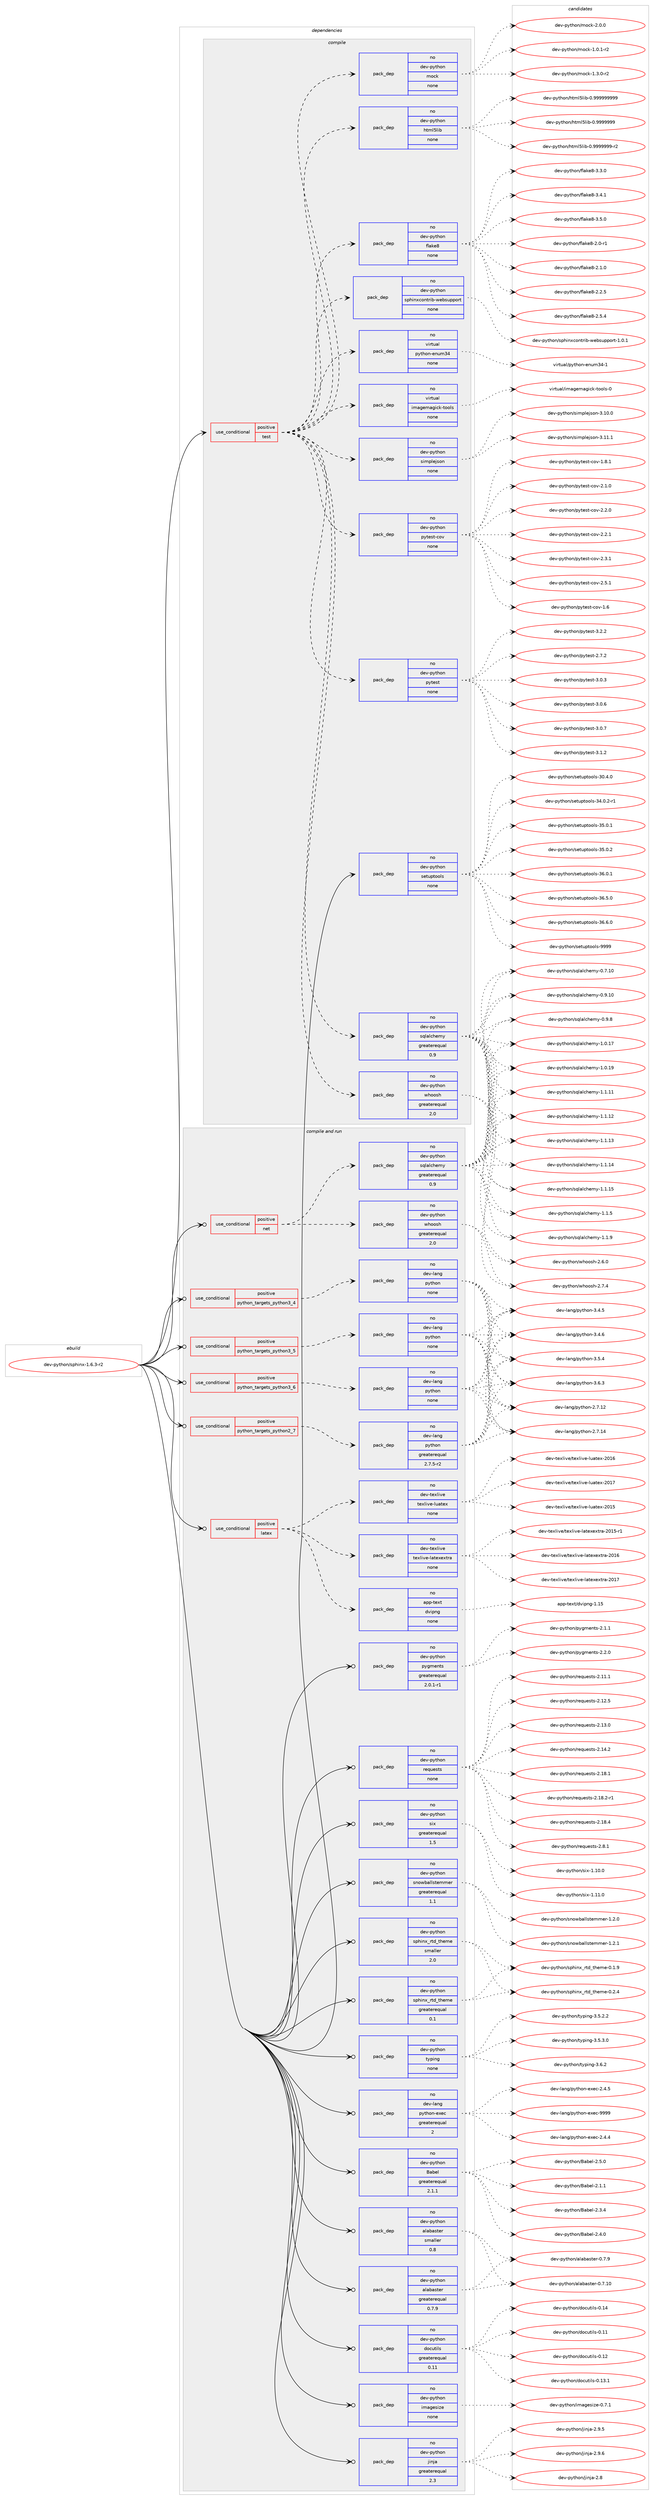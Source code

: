 digraph prolog {

# *************
# Graph options
# *************

newrank=true;
concentrate=true;
compound=true;
graph [rankdir=LR,fontname=Helvetica,fontsize=10,ranksep=1.5];#, ranksep=2.5, nodesep=0.2];
edge  [arrowhead=vee];
node  [fontname=Helvetica,fontsize=10];

# **********
# The ebuild
# **********

subgraph cluster_leftcol {
color=gray;
rank=same;
label=<<i>ebuild</i>>;
id [label="dev-python/sphinx-1.6.3-r2", color=red, width=4, href="../dev-python/sphinx-1.6.3-r2.svg"];
}

# ****************
# The dependencies
# ****************

subgraph cluster_midcol {
color=gray;
label=<<i>dependencies</i>>;
subgraph cluster_compile {
fillcolor="#eeeeee";
style=filled;
label=<<i>compile</i>>;
subgraph cond41945 {
dependency188132 [label=<<TABLE BORDER="0" CELLBORDER="1" CELLSPACING="0" CELLPADDING="4"><TR><TD ROWSPAN="3" CELLPADDING="10">use_conditional</TD></TR><TR><TD>positive</TD></TR><TR><TD>test</TD></TR></TABLE>>, shape=none, color=red];
subgraph pack142232 {
dependency188133 [label=<<TABLE BORDER="0" CELLBORDER="1" CELLSPACING="0" CELLPADDING="4" WIDTH="220"><TR><TD ROWSPAN="6" CELLPADDING="30">pack_dep</TD></TR><TR><TD WIDTH="110">no</TD></TR><TR><TD>dev-python</TD></TR><TR><TD>sphinxcontrib-websupport</TD></TR><TR><TD>none</TD></TR><TR><TD></TD></TR></TABLE>>, shape=none, color=blue];
}
dependency188132:e -> dependency188133:w [weight=20,style="dashed",arrowhead="vee"];
subgraph pack142233 {
dependency188134 [label=<<TABLE BORDER="0" CELLBORDER="1" CELLSPACING="0" CELLPADDING="4" WIDTH="220"><TR><TD ROWSPAN="6" CELLPADDING="30">pack_dep</TD></TR><TR><TD WIDTH="110">no</TD></TR><TR><TD>dev-python</TD></TR><TR><TD>flake8</TD></TR><TR><TD>none</TD></TR><TR><TD></TD></TR></TABLE>>, shape=none, color=blue];
}
dependency188132:e -> dependency188134:w [weight=20,style="dashed",arrowhead="vee"];
subgraph pack142234 {
dependency188135 [label=<<TABLE BORDER="0" CELLBORDER="1" CELLSPACING="0" CELLPADDING="4" WIDTH="220"><TR><TD ROWSPAN="6" CELLPADDING="30">pack_dep</TD></TR><TR><TD WIDTH="110">no</TD></TR><TR><TD>dev-python</TD></TR><TR><TD>html5lib</TD></TR><TR><TD>none</TD></TR><TR><TD></TD></TR></TABLE>>, shape=none, color=blue];
}
dependency188132:e -> dependency188135:w [weight=20,style="dashed",arrowhead="vee"];
subgraph pack142235 {
dependency188136 [label=<<TABLE BORDER="0" CELLBORDER="1" CELLSPACING="0" CELLPADDING="4" WIDTH="220"><TR><TD ROWSPAN="6" CELLPADDING="30">pack_dep</TD></TR><TR><TD WIDTH="110">no</TD></TR><TR><TD>dev-python</TD></TR><TR><TD>mock</TD></TR><TR><TD>none</TD></TR><TR><TD></TD></TR></TABLE>>, shape=none, color=blue];
}
dependency188132:e -> dependency188136:w [weight=20,style="dashed",arrowhead="vee"];
subgraph pack142236 {
dependency188137 [label=<<TABLE BORDER="0" CELLBORDER="1" CELLSPACING="0" CELLPADDING="4" WIDTH="220"><TR><TD ROWSPAN="6" CELLPADDING="30">pack_dep</TD></TR><TR><TD WIDTH="110">no</TD></TR><TR><TD>dev-python</TD></TR><TR><TD>pytest</TD></TR><TR><TD>none</TD></TR><TR><TD></TD></TR></TABLE>>, shape=none, color=blue];
}
dependency188132:e -> dependency188137:w [weight=20,style="dashed",arrowhead="vee"];
subgraph pack142237 {
dependency188138 [label=<<TABLE BORDER="0" CELLBORDER="1" CELLSPACING="0" CELLPADDING="4" WIDTH="220"><TR><TD ROWSPAN="6" CELLPADDING="30">pack_dep</TD></TR><TR><TD WIDTH="110">no</TD></TR><TR><TD>dev-python</TD></TR><TR><TD>pytest-cov</TD></TR><TR><TD>none</TD></TR><TR><TD></TD></TR></TABLE>>, shape=none, color=blue];
}
dependency188132:e -> dependency188138:w [weight=20,style="dashed",arrowhead="vee"];
subgraph pack142238 {
dependency188139 [label=<<TABLE BORDER="0" CELLBORDER="1" CELLSPACING="0" CELLPADDING="4" WIDTH="220"><TR><TD ROWSPAN="6" CELLPADDING="30">pack_dep</TD></TR><TR><TD WIDTH="110">no</TD></TR><TR><TD>dev-python</TD></TR><TR><TD>simplejson</TD></TR><TR><TD>none</TD></TR><TR><TD></TD></TR></TABLE>>, shape=none, color=blue];
}
dependency188132:e -> dependency188139:w [weight=20,style="dashed",arrowhead="vee"];
subgraph pack142239 {
dependency188140 [label=<<TABLE BORDER="0" CELLBORDER="1" CELLSPACING="0" CELLPADDING="4" WIDTH="220"><TR><TD ROWSPAN="6" CELLPADDING="30">pack_dep</TD></TR><TR><TD WIDTH="110">no</TD></TR><TR><TD>dev-python</TD></TR><TR><TD>sqlalchemy</TD></TR><TR><TD>greaterequal</TD></TR><TR><TD>0.9</TD></TR></TABLE>>, shape=none, color=blue];
}
dependency188132:e -> dependency188140:w [weight=20,style="dashed",arrowhead="vee"];
subgraph pack142240 {
dependency188141 [label=<<TABLE BORDER="0" CELLBORDER="1" CELLSPACING="0" CELLPADDING="4" WIDTH="220"><TR><TD ROWSPAN="6" CELLPADDING="30">pack_dep</TD></TR><TR><TD WIDTH="110">no</TD></TR><TR><TD>dev-python</TD></TR><TR><TD>whoosh</TD></TR><TR><TD>greaterequal</TD></TR><TR><TD>2.0</TD></TR></TABLE>>, shape=none, color=blue];
}
dependency188132:e -> dependency188141:w [weight=20,style="dashed",arrowhead="vee"];
subgraph pack142241 {
dependency188142 [label=<<TABLE BORDER="0" CELLBORDER="1" CELLSPACING="0" CELLPADDING="4" WIDTH="220"><TR><TD ROWSPAN="6" CELLPADDING="30">pack_dep</TD></TR><TR><TD WIDTH="110">no</TD></TR><TR><TD>virtual</TD></TR><TR><TD>imagemagick-tools</TD></TR><TR><TD>none</TD></TR><TR><TD></TD></TR></TABLE>>, shape=none, color=blue];
}
dependency188132:e -> dependency188142:w [weight=20,style="dashed",arrowhead="vee"];
subgraph pack142242 {
dependency188143 [label=<<TABLE BORDER="0" CELLBORDER="1" CELLSPACING="0" CELLPADDING="4" WIDTH="220"><TR><TD ROWSPAN="6" CELLPADDING="30">pack_dep</TD></TR><TR><TD WIDTH="110">no</TD></TR><TR><TD>virtual</TD></TR><TR><TD>python-enum34</TD></TR><TR><TD>none</TD></TR><TR><TD></TD></TR></TABLE>>, shape=none, color=blue];
}
dependency188132:e -> dependency188143:w [weight=20,style="dashed",arrowhead="vee"];
}
id:e -> dependency188132:w [weight=20,style="solid",arrowhead="vee"];
subgraph pack142243 {
dependency188144 [label=<<TABLE BORDER="0" CELLBORDER="1" CELLSPACING="0" CELLPADDING="4" WIDTH="220"><TR><TD ROWSPAN="6" CELLPADDING="30">pack_dep</TD></TR><TR><TD WIDTH="110">no</TD></TR><TR><TD>dev-python</TD></TR><TR><TD>setuptools</TD></TR><TR><TD>none</TD></TR><TR><TD></TD></TR></TABLE>>, shape=none, color=blue];
}
id:e -> dependency188144:w [weight=20,style="solid",arrowhead="vee"];
}
subgraph cluster_compileandrun {
fillcolor="#eeeeee";
style=filled;
label=<<i>compile and run</i>>;
subgraph cond41946 {
dependency188145 [label=<<TABLE BORDER="0" CELLBORDER="1" CELLSPACING="0" CELLPADDING="4"><TR><TD ROWSPAN="3" CELLPADDING="10">use_conditional</TD></TR><TR><TD>positive</TD></TR><TR><TD>latex</TD></TR></TABLE>>, shape=none, color=red];
subgraph pack142244 {
dependency188146 [label=<<TABLE BORDER="0" CELLBORDER="1" CELLSPACING="0" CELLPADDING="4" WIDTH="220"><TR><TD ROWSPAN="6" CELLPADDING="30">pack_dep</TD></TR><TR><TD WIDTH="110">no</TD></TR><TR><TD>dev-texlive</TD></TR><TR><TD>texlive-latexextra</TD></TR><TR><TD>none</TD></TR><TR><TD></TD></TR></TABLE>>, shape=none, color=blue];
}
dependency188145:e -> dependency188146:w [weight=20,style="dashed",arrowhead="vee"];
subgraph pack142245 {
dependency188147 [label=<<TABLE BORDER="0" CELLBORDER="1" CELLSPACING="0" CELLPADDING="4" WIDTH="220"><TR><TD ROWSPAN="6" CELLPADDING="30">pack_dep</TD></TR><TR><TD WIDTH="110">no</TD></TR><TR><TD>dev-texlive</TD></TR><TR><TD>texlive-luatex</TD></TR><TR><TD>none</TD></TR><TR><TD></TD></TR></TABLE>>, shape=none, color=blue];
}
dependency188145:e -> dependency188147:w [weight=20,style="dashed",arrowhead="vee"];
subgraph pack142246 {
dependency188148 [label=<<TABLE BORDER="0" CELLBORDER="1" CELLSPACING="0" CELLPADDING="4" WIDTH="220"><TR><TD ROWSPAN="6" CELLPADDING="30">pack_dep</TD></TR><TR><TD WIDTH="110">no</TD></TR><TR><TD>app-text</TD></TR><TR><TD>dvipng</TD></TR><TR><TD>none</TD></TR><TR><TD></TD></TR></TABLE>>, shape=none, color=blue];
}
dependency188145:e -> dependency188148:w [weight=20,style="dashed",arrowhead="vee"];
}
id:e -> dependency188145:w [weight=20,style="solid",arrowhead="odotvee"];
subgraph cond41947 {
dependency188149 [label=<<TABLE BORDER="0" CELLBORDER="1" CELLSPACING="0" CELLPADDING="4"><TR><TD ROWSPAN="3" CELLPADDING="10">use_conditional</TD></TR><TR><TD>positive</TD></TR><TR><TD>net</TD></TR></TABLE>>, shape=none, color=red];
subgraph pack142247 {
dependency188150 [label=<<TABLE BORDER="0" CELLBORDER="1" CELLSPACING="0" CELLPADDING="4" WIDTH="220"><TR><TD ROWSPAN="6" CELLPADDING="30">pack_dep</TD></TR><TR><TD WIDTH="110">no</TD></TR><TR><TD>dev-python</TD></TR><TR><TD>sqlalchemy</TD></TR><TR><TD>greaterequal</TD></TR><TR><TD>0.9</TD></TR></TABLE>>, shape=none, color=blue];
}
dependency188149:e -> dependency188150:w [weight=20,style="dashed",arrowhead="vee"];
subgraph pack142248 {
dependency188151 [label=<<TABLE BORDER="0" CELLBORDER="1" CELLSPACING="0" CELLPADDING="4" WIDTH="220"><TR><TD ROWSPAN="6" CELLPADDING="30">pack_dep</TD></TR><TR><TD WIDTH="110">no</TD></TR><TR><TD>dev-python</TD></TR><TR><TD>whoosh</TD></TR><TR><TD>greaterequal</TD></TR><TR><TD>2.0</TD></TR></TABLE>>, shape=none, color=blue];
}
dependency188149:e -> dependency188151:w [weight=20,style="dashed",arrowhead="vee"];
}
id:e -> dependency188149:w [weight=20,style="solid",arrowhead="odotvee"];
subgraph cond41948 {
dependency188152 [label=<<TABLE BORDER="0" CELLBORDER="1" CELLSPACING="0" CELLPADDING="4"><TR><TD ROWSPAN="3" CELLPADDING="10">use_conditional</TD></TR><TR><TD>positive</TD></TR><TR><TD>python_targets_python2_7</TD></TR></TABLE>>, shape=none, color=red];
subgraph pack142249 {
dependency188153 [label=<<TABLE BORDER="0" CELLBORDER="1" CELLSPACING="0" CELLPADDING="4" WIDTH="220"><TR><TD ROWSPAN="6" CELLPADDING="30">pack_dep</TD></TR><TR><TD WIDTH="110">no</TD></TR><TR><TD>dev-lang</TD></TR><TR><TD>python</TD></TR><TR><TD>greaterequal</TD></TR><TR><TD>2.7.5-r2</TD></TR></TABLE>>, shape=none, color=blue];
}
dependency188152:e -> dependency188153:w [weight=20,style="dashed",arrowhead="vee"];
}
id:e -> dependency188152:w [weight=20,style="solid",arrowhead="odotvee"];
subgraph cond41949 {
dependency188154 [label=<<TABLE BORDER="0" CELLBORDER="1" CELLSPACING="0" CELLPADDING="4"><TR><TD ROWSPAN="3" CELLPADDING="10">use_conditional</TD></TR><TR><TD>positive</TD></TR><TR><TD>python_targets_python3_4</TD></TR></TABLE>>, shape=none, color=red];
subgraph pack142250 {
dependency188155 [label=<<TABLE BORDER="0" CELLBORDER="1" CELLSPACING="0" CELLPADDING="4" WIDTH="220"><TR><TD ROWSPAN="6" CELLPADDING="30">pack_dep</TD></TR><TR><TD WIDTH="110">no</TD></TR><TR><TD>dev-lang</TD></TR><TR><TD>python</TD></TR><TR><TD>none</TD></TR><TR><TD></TD></TR></TABLE>>, shape=none, color=blue];
}
dependency188154:e -> dependency188155:w [weight=20,style="dashed",arrowhead="vee"];
}
id:e -> dependency188154:w [weight=20,style="solid",arrowhead="odotvee"];
subgraph cond41950 {
dependency188156 [label=<<TABLE BORDER="0" CELLBORDER="1" CELLSPACING="0" CELLPADDING="4"><TR><TD ROWSPAN="3" CELLPADDING="10">use_conditional</TD></TR><TR><TD>positive</TD></TR><TR><TD>python_targets_python3_5</TD></TR></TABLE>>, shape=none, color=red];
subgraph pack142251 {
dependency188157 [label=<<TABLE BORDER="0" CELLBORDER="1" CELLSPACING="0" CELLPADDING="4" WIDTH="220"><TR><TD ROWSPAN="6" CELLPADDING="30">pack_dep</TD></TR><TR><TD WIDTH="110">no</TD></TR><TR><TD>dev-lang</TD></TR><TR><TD>python</TD></TR><TR><TD>none</TD></TR><TR><TD></TD></TR></TABLE>>, shape=none, color=blue];
}
dependency188156:e -> dependency188157:w [weight=20,style="dashed",arrowhead="vee"];
}
id:e -> dependency188156:w [weight=20,style="solid",arrowhead="odotvee"];
subgraph cond41951 {
dependency188158 [label=<<TABLE BORDER="0" CELLBORDER="1" CELLSPACING="0" CELLPADDING="4"><TR><TD ROWSPAN="3" CELLPADDING="10">use_conditional</TD></TR><TR><TD>positive</TD></TR><TR><TD>python_targets_python3_6</TD></TR></TABLE>>, shape=none, color=red];
subgraph pack142252 {
dependency188159 [label=<<TABLE BORDER="0" CELLBORDER="1" CELLSPACING="0" CELLPADDING="4" WIDTH="220"><TR><TD ROWSPAN="6" CELLPADDING="30">pack_dep</TD></TR><TR><TD WIDTH="110">no</TD></TR><TR><TD>dev-lang</TD></TR><TR><TD>python</TD></TR><TR><TD>none</TD></TR><TR><TD></TD></TR></TABLE>>, shape=none, color=blue];
}
dependency188158:e -> dependency188159:w [weight=20,style="dashed",arrowhead="vee"];
}
id:e -> dependency188158:w [weight=20,style="solid",arrowhead="odotvee"];
subgraph pack142253 {
dependency188160 [label=<<TABLE BORDER="0" CELLBORDER="1" CELLSPACING="0" CELLPADDING="4" WIDTH="220"><TR><TD ROWSPAN="6" CELLPADDING="30">pack_dep</TD></TR><TR><TD WIDTH="110">no</TD></TR><TR><TD>dev-lang</TD></TR><TR><TD>python-exec</TD></TR><TR><TD>greaterequal</TD></TR><TR><TD>2</TD></TR></TABLE>>, shape=none, color=blue];
}
id:e -> dependency188160:w [weight=20,style="solid",arrowhead="odotvee"];
subgraph pack142254 {
dependency188161 [label=<<TABLE BORDER="0" CELLBORDER="1" CELLSPACING="0" CELLPADDING="4" WIDTH="220"><TR><TD ROWSPAN="6" CELLPADDING="30">pack_dep</TD></TR><TR><TD WIDTH="110">no</TD></TR><TR><TD>dev-python</TD></TR><TR><TD>Babel</TD></TR><TR><TD>greaterequal</TD></TR><TR><TD>2.1.1</TD></TR></TABLE>>, shape=none, color=blue];
}
id:e -> dependency188161:w [weight=20,style="solid",arrowhead="odotvee"];
subgraph pack142255 {
dependency188162 [label=<<TABLE BORDER="0" CELLBORDER="1" CELLSPACING="0" CELLPADDING="4" WIDTH="220"><TR><TD ROWSPAN="6" CELLPADDING="30">pack_dep</TD></TR><TR><TD WIDTH="110">no</TD></TR><TR><TD>dev-python</TD></TR><TR><TD>alabaster</TD></TR><TR><TD>greaterequal</TD></TR><TR><TD>0.7.9</TD></TR></TABLE>>, shape=none, color=blue];
}
id:e -> dependency188162:w [weight=20,style="solid",arrowhead="odotvee"];
subgraph pack142256 {
dependency188163 [label=<<TABLE BORDER="0" CELLBORDER="1" CELLSPACING="0" CELLPADDING="4" WIDTH="220"><TR><TD ROWSPAN="6" CELLPADDING="30">pack_dep</TD></TR><TR><TD WIDTH="110">no</TD></TR><TR><TD>dev-python</TD></TR><TR><TD>alabaster</TD></TR><TR><TD>smaller</TD></TR><TR><TD>0.8</TD></TR></TABLE>>, shape=none, color=blue];
}
id:e -> dependency188163:w [weight=20,style="solid",arrowhead="odotvee"];
subgraph pack142257 {
dependency188164 [label=<<TABLE BORDER="0" CELLBORDER="1" CELLSPACING="0" CELLPADDING="4" WIDTH="220"><TR><TD ROWSPAN="6" CELLPADDING="30">pack_dep</TD></TR><TR><TD WIDTH="110">no</TD></TR><TR><TD>dev-python</TD></TR><TR><TD>docutils</TD></TR><TR><TD>greaterequal</TD></TR><TR><TD>0.11</TD></TR></TABLE>>, shape=none, color=blue];
}
id:e -> dependency188164:w [weight=20,style="solid",arrowhead="odotvee"];
subgraph pack142258 {
dependency188165 [label=<<TABLE BORDER="0" CELLBORDER="1" CELLSPACING="0" CELLPADDING="4" WIDTH="220"><TR><TD ROWSPAN="6" CELLPADDING="30">pack_dep</TD></TR><TR><TD WIDTH="110">no</TD></TR><TR><TD>dev-python</TD></TR><TR><TD>imagesize</TD></TR><TR><TD>none</TD></TR><TR><TD></TD></TR></TABLE>>, shape=none, color=blue];
}
id:e -> dependency188165:w [weight=20,style="solid",arrowhead="odotvee"];
subgraph pack142259 {
dependency188166 [label=<<TABLE BORDER="0" CELLBORDER="1" CELLSPACING="0" CELLPADDING="4" WIDTH="220"><TR><TD ROWSPAN="6" CELLPADDING="30">pack_dep</TD></TR><TR><TD WIDTH="110">no</TD></TR><TR><TD>dev-python</TD></TR><TR><TD>jinja</TD></TR><TR><TD>greaterequal</TD></TR><TR><TD>2.3</TD></TR></TABLE>>, shape=none, color=blue];
}
id:e -> dependency188166:w [weight=20,style="solid",arrowhead="odotvee"];
subgraph pack142260 {
dependency188167 [label=<<TABLE BORDER="0" CELLBORDER="1" CELLSPACING="0" CELLPADDING="4" WIDTH="220"><TR><TD ROWSPAN="6" CELLPADDING="30">pack_dep</TD></TR><TR><TD WIDTH="110">no</TD></TR><TR><TD>dev-python</TD></TR><TR><TD>pygments</TD></TR><TR><TD>greaterequal</TD></TR><TR><TD>2.0.1-r1</TD></TR></TABLE>>, shape=none, color=blue];
}
id:e -> dependency188167:w [weight=20,style="solid",arrowhead="odotvee"];
subgraph pack142261 {
dependency188168 [label=<<TABLE BORDER="0" CELLBORDER="1" CELLSPACING="0" CELLPADDING="4" WIDTH="220"><TR><TD ROWSPAN="6" CELLPADDING="30">pack_dep</TD></TR><TR><TD WIDTH="110">no</TD></TR><TR><TD>dev-python</TD></TR><TR><TD>requests</TD></TR><TR><TD>none</TD></TR><TR><TD></TD></TR></TABLE>>, shape=none, color=blue];
}
id:e -> dependency188168:w [weight=20,style="solid",arrowhead="odotvee"];
subgraph pack142262 {
dependency188169 [label=<<TABLE BORDER="0" CELLBORDER="1" CELLSPACING="0" CELLPADDING="4" WIDTH="220"><TR><TD ROWSPAN="6" CELLPADDING="30">pack_dep</TD></TR><TR><TD WIDTH="110">no</TD></TR><TR><TD>dev-python</TD></TR><TR><TD>six</TD></TR><TR><TD>greaterequal</TD></TR><TR><TD>1.5</TD></TR></TABLE>>, shape=none, color=blue];
}
id:e -> dependency188169:w [weight=20,style="solid",arrowhead="odotvee"];
subgraph pack142263 {
dependency188170 [label=<<TABLE BORDER="0" CELLBORDER="1" CELLSPACING="0" CELLPADDING="4" WIDTH="220"><TR><TD ROWSPAN="6" CELLPADDING="30">pack_dep</TD></TR><TR><TD WIDTH="110">no</TD></TR><TR><TD>dev-python</TD></TR><TR><TD>snowballstemmer</TD></TR><TR><TD>greaterequal</TD></TR><TR><TD>1.1</TD></TR></TABLE>>, shape=none, color=blue];
}
id:e -> dependency188170:w [weight=20,style="solid",arrowhead="odotvee"];
subgraph pack142264 {
dependency188171 [label=<<TABLE BORDER="0" CELLBORDER="1" CELLSPACING="0" CELLPADDING="4" WIDTH="220"><TR><TD ROWSPAN="6" CELLPADDING="30">pack_dep</TD></TR><TR><TD WIDTH="110">no</TD></TR><TR><TD>dev-python</TD></TR><TR><TD>sphinx_rtd_theme</TD></TR><TR><TD>greaterequal</TD></TR><TR><TD>0.1</TD></TR></TABLE>>, shape=none, color=blue];
}
id:e -> dependency188171:w [weight=20,style="solid",arrowhead="odotvee"];
subgraph pack142265 {
dependency188172 [label=<<TABLE BORDER="0" CELLBORDER="1" CELLSPACING="0" CELLPADDING="4" WIDTH="220"><TR><TD ROWSPAN="6" CELLPADDING="30">pack_dep</TD></TR><TR><TD WIDTH="110">no</TD></TR><TR><TD>dev-python</TD></TR><TR><TD>sphinx_rtd_theme</TD></TR><TR><TD>smaller</TD></TR><TR><TD>2.0</TD></TR></TABLE>>, shape=none, color=blue];
}
id:e -> dependency188172:w [weight=20,style="solid",arrowhead="odotvee"];
subgraph pack142266 {
dependency188173 [label=<<TABLE BORDER="0" CELLBORDER="1" CELLSPACING="0" CELLPADDING="4" WIDTH="220"><TR><TD ROWSPAN="6" CELLPADDING="30">pack_dep</TD></TR><TR><TD WIDTH="110">no</TD></TR><TR><TD>dev-python</TD></TR><TR><TD>typing</TD></TR><TR><TD>none</TD></TR><TR><TD></TD></TR></TABLE>>, shape=none, color=blue];
}
id:e -> dependency188173:w [weight=20,style="solid",arrowhead="odotvee"];
}
subgraph cluster_run {
fillcolor="#eeeeee";
style=filled;
label=<<i>run</i>>;
}
}

# **************
# The candidates
# **************

subgraph cluster_choices {
rank=same;
color=gray;
label=<<i>candidates</i>>;

subgraph choice142232 {
color=black;
nodesep=1;
choice100101118451121211161041111104711511210410511012099111110116114105984511910198115117112112111114116454946484649 [label="dev-python/sphinxcontrib-websupport-1.0.1", color=red, width=4,href="../dev-python/sphinxcontrib-websupport-1.0.1.svg"];
dependency188133:e -> choice100101118451121211161041111104711511210410511012099111110116114105984511910198115117112112111114116454946484649:w [style=dotted,weight="100"];
}
subgraph choice142233 {
color=black;
nodesep=1;
choice10010111845112121116104111110471021089710710156455046484511449 [label="dev-python/flake8-2.0-r1", color=red, width=4,href="../dev-python/flake8-2.0-r1.svg"];
choice10010111845112121116104111110471021089710710156455046494648 [label="dev-python/flake8-2.1.0", color=red, width=4,href="../dev-python/flake8-2.1.0.svg"];
choice10010111845112121116104111110471021089710710156455046504653 [label="dev-python/flake8-2.2.5", color=red, width=4,href="../dev-python/flake8-2.2.5.svg"];
choice10010111845112121116104111110471021089710710156455046534652 [label="dev-python/flake8-2.5.4", color=red, width=4,href="../dev-python/flake8-2.5.4.svg"];
choice10010111845112121116104111110471021089710710156455146514648 [label="dev-python/flake8-3.3.0", color=red, width=4,href="../dev-python/flake8-3.3.0.svg"];
choice10010111845112121116104111110471021089710710156455146524649 [label="dev-python/flake8-3.4.1", color=red, width=4,href="../dev-python/flake8-3.4.1.svg"];
choice10010111845112121116104111110471021089710710156455146534648 [label="dev-python/flake8-3.5.0", color=red, width=4,href="../dev-python/flake8-3.5.0.svg"];
dependency188134:e -> choice10010111845112121116104111110471021089710710156455046484511449:w [style=dotted,weight="100"];
dependency188134:e -> choice10010111845112121116104111110471021089710710156455046494648:w [style=dotted,weight="100"];
dependency188134:e -> choice10010111845112121116104111110471021089710710156455046504653:w [style=dotted,weight="100"];
dependency188134:e -> choice10010111845112121116104111110471021089710710156455046534652:w [style=dotted,weight="100"];
dependency188134:e -> choice10010111845112121116104111110471021089710710156455146514648:w [style=dotted,weight="100"];
dependency188134:e -> choice10010111845112121116104111110471021089710710156455146524649:w [style=dotted,weight="100"];
dependency188134:e -> choice10010111845112121116104111110471021089710710156455146534648:w [style=dotted,weight="100"];
}
subgraph choice142234 {
color=black;
nodesep=1;
choice1001011184511212111610411111047104116109108531081059845484657575757575757 [label="dev-python/html5lib-0.9999999", color=red, width=4,href="../dev-python/html5lib-0.9999999.svg"];
choice10010111845112121116104111110471041161091085310810598454846575757575757574511450 [label="dev-python/html5lib-0.9999999-r2", color=red, width=4,href="../dev-python/html5lib-0.9999999-r2.svg"];
choice10010111845112121116104111110471041161091085310810598454846575757575757575757 [label="dev-python/html5lib-0.999999999", color=red, width=4,href="../dev-python/html5lib-0.999999999.svg"];
dependency188135:e -> choice1001011184511212111610411111047104116109108531081059845484657575757575757:w [style=dotted,weight="100"];
dependency188135:e -> choice10010111845112121116104111110471041161091085310810598454846575757575757574511450:w [style=dotted,weight="100"];
dependency188135:e -> choice10010111845112121116104111110471041161091085310810598454846575757575757575757:w [style=dotted,weight="100"];
}
subgraph choice142235 {
color=black;
nodesep=1;
choice1001011184511212111610411111047109111991074549464846494511450 [label="dev-python/mock-1.0.1-r2", color=red, width=4,href="../dev-python/mock-1.0.1-r2.svg"];
choice1001011184511212111610411111047109111991074549465146484511450 [label="dev-python/mock-1.3.0-r2", color=red, width=4,href="../dev-python/mock-1.3.0-r2.svg"];
choice100101118451121211161041111104710911199107455046484648 [label="dev-python/mock-2.0.0", color=red, width=4,href="../dev-python/mock-2.0.0.svg"];
dependency188136:e -> choice1001011184511212111610411111047109111991074549464846494511450:w [style=dotted,weight="100"];
dependency188136:e -> choice1001011184511212111610411111047109111991074549465146484511450:w [style=dotted,weight="100"];
dependency188136:e -> choice100101118451121211161041111104710911199107455046484648:w [style=dotted,weight="100"];
}
subgraph choice142236 {
color=black;
nodesep=1;
choice1001011184511212111610411111047112121116101115116455046554650 [label="dev-python/pytest-2.7.2", color=red, width=4,href="../dev-python/pytest-2.7.2.svg"];
choice1001011184511212111610411111047112121116101115116455146484651 [label="dev-python/pytest-3.0.3", color=red, width=4,href="../dev-python/pytest-3.0.3.svg"];
choice1001011184511212111610411111047112121116101115116455146484654 [label="dev-python/pytest-3.0.6", color=red, width=4,href="../dev-python/pytest-3.0.6.svg"];
choice1001011184511212111610411111047112121116101115116455146484655 [label="dev-python/pytest-3.0.7", color=red, width=4,href="../dev-python/pytest-3.0.7.svg"];
choice1001011184511212111610411111047112121116101115116455146494650 [label="dev-python/pytest-3.1.2", color=red, width=4,href="../dev-python/pytest-3.1.2.svg"];
choice1001011184511212111610411111047112121116101115116455146504650 [label="dev-python/pytest-3.2.2", color=red, width=4,href="../dev-python/pytest-3.2.2.svg"];
dependency188137:e -> choice1001011184511212111610411111047112121116101115116455046554650:w [style=dotted,weight="100"];
dependency188137:e -> choice1001011184511212111610411111047112121116101115116455146484651:w [style=dotted,weight="100"];
dependency188137:e -> choice1001011184511212111610411111047112121116101115116455146484654:w [style=dotted,weight="100"];
dependency188137:e -> choice1001011184511212111610411111047112121116101115116455146484655:w [style=dotted,weight="100"];
dependency188137:e -> choice1001011184511212111610411111047112121116101115116455146494650:w [style=dotted,weight="100"];
dependency188137:e -> choice1001011184511212111610411111047112121116101115116455146504650:w [style=dotted,weight="100"];
}
subgraph choice142237 {
color=black;
nodesep=1;
choice1001011184511212111610411111047112121116101115116459911111845494654 [label="dev-python/pytest-cov-1.6", color=red, width=4,href="../dev-python/pytest-cov-1.6.svg"];
choice10010111845112121116104111110471121211161011151164599111118454946564649 [label="dev-python/pytest-cov-1.8.1", color=red, width=4,href="../dev-python/pytest-cov-1.8.1.svg"];
choice10010111845112121116104111110471121211161011151164599111118455046494648 [label="dev-python/pytest-cov-2.1.0", color=red, width=4,href="../dev-python/pytest-cov-2.1.0.svg"];
choice10010111845112121116104111110471121211161011151164599111118455046504648 [label="dev-python/pytest-cov-2.2.0", color=red, width=4,href="../dev-python/pytest-cov-2.2.0.svg"];
choice10010111845112121116104111110471121211161011151164599111118455046504649 [label="dev-python/pytest-cov-2.2.1", color=red, width=4,href="../dev-python/pytest-cov-2.2.1.svg"];
choice10010111845112121116104111110471121211161011151164599111118455046514649 [label="dev-python/pytest-cov-2.3.1", color=red, width=4,href="../dev-python/pytest-cov-2.3.1.svg"];
choice10010111845112121116104111110471121211161011151164599111118455046534649 [label="dev-python/pytest-cov-2.5.1", color=red, width=4,href="../dev-python/pytest-cov-2.5.1.svg"];
dependency188138:e -> choice1001011184511212111610411111047112121116101115116459911111845494654:w [style=dotted,weight="100"];
dependency188138:e -> choice10010111845112121116104111110471121211161011151164599111118454946564649:w [style=dotted,weight="100"];
dependency188138:e -> choice10010111845112121116104111110471121211161011151164599111118455046494648:w [style=dotted,weight="100"];
dependency188138:e -> choice10010111845112121116104111110471121211161011151164599111118455046504648:w [style=dotted,weight="100"];
dependency188138:e -> choice10010111845112121116104111110471121211161011151164599111118455046504649:w [style=dotted,weight="100"];
dependency188138:e -> choice10010111845112121116104111110471121211161011151164599111118455046514649:w [style=dotted,weight="100"];
dependency188138:e -> choice10010111845112121116104111110471121211161011151164599111118455046534649:w [style=dotted,weight="100"];
}
subgraph choice142238 {
color=black;
nodesep=1;
choice100101118451121211161041111104711510510911210810110611511111045514649484648 [label="dev-python/simplejson-3.10.0", color=red, width=4,href="../dev-python/simplejson-3.10.0.svg"];
choice100101118451121211161041111104711510510911210810110611511111045514649494649 [label="dev-python/simplejson-3.11.1", color=red, width=4,href="../dev-python/simplejson-3.11.1.svg"];
dependency188139:e -> choice100101118451121211161041111104711510510911210810110611511111045514649484648:w [style=dotted,weight="100"];
dependency188139:e -> choice100101118451121211161041111104711510510911210810110611511111045514649494649:w [style=dotted,weight="100"];
}
subgraph choice142239 {
color=black;
nodesep=1;
choice1001011184511212111610411111047115113108971089910410110912145484655464948 [label="dev-python/sqlalchemy-0.7.10", color=red, width=4,href="../dev-python/sqlalchemy-0.7.10.svg"];
choice1001011184511212111610411111047115113108971089910410110912145484657464948 [label="dev-python/sqlalchemy-0.9.10", color=red, width=4,href="../dev-python/sqlalchemy-0.9.10.svg"];
choice10010111845112121116104111110471151131089710899104101109121454846574656 [label="dev-python/sqlalchemy-0.9.8", color=red, width=4,href="../dev-python/sqlalchemy-0.9.8.svg"];
choice1001011184511212111610411111047115113108971089910410110912145494648464955 [label="dev-python/sqlalchemy-1.0.17", color=red, width=4,href="../dev-python/sqlalchemy-1.0.17.svg"];
choice1001011184511212111610411111047115113108971089910410110912145494648464957 [label="dev-python/sqlalchemy-1.0.19", color=red, width=4,href="../dev-python/sqlalchemy-1.0.19.svg"];
choice1001011184511212111610411111047115113108971089910410110912145494649464949 [label="dev-python/sqlalchemy-1.1.11", color=red, width=4,href="../dev-python/sqlalchemy-1.1.11.svg"];
choice1001011184511212111610411111047115113108971089910410110912145494649464950 [label="dev-python/sqlalchemy-1.1.12", color=red, width=4,href="../dev-python/sqlalchemy-1.1.12.svg"];
choice1001011184511212111610411111047115113108971089910410110912145494649464951 [label="dev-python/sqlalchemy-1.1.13", color=red, width=4,href="../dev-python/sqlalchemy-1.1.13.svg"];
choice1001011184511212111610411111047115113108971089910410110912145494649464952 [label="dev-python/sqlalchemy-1.1.14", color=red, width=4,href="../dev-python/sqlalchemy-1.1.14.svg"];
choice1001011184511212111610411111047115113108971089910410110912145494649464953 [label="dev-python/sqlalchemy-1.1.15", color=red, width=4,href="../dev-python/sqlalchemy-1.1.15.svg"];
choice10010111845112121116104111110471151131089710899104101109121454946494653 [label="dev-python/sqlalchemy-1.1.5", color=red, width=4,href="../dev-python/sqlalchemy-1.1.5.svg"];
choice10010111845112121116104111110471151131089710899104101109121454946494657 [label="dev-python/sqlalchemy-1.1.9", color=red, width=4,href="../dev-python/sqlalchemy-1.1.9.svg"];
dependency188140:e -> choice1001011184511212111610411111047115113108971089910410110912145484655464948:w [style=dotted,weight="100"];
dependency188140:e -> choice1001011184511212111610411111047115113108971089910410110912145484657464948:w [style=dotted,weight="100"];
dependency188140:e -> choice10010111845112121116104111110471151131089710899104101109121454846574656:w [style=dotted,weight="100"];
dependency188140:e -> choice1001011184511212111610411111047115113108971089910410110912145494648464955:w [style=dotted,weight="100"];
dependency188140:e -> choice1001011184511212111610411111047115113108971089910410110912145494648464957:w [style=dotted,weight="100"];
dependency188140:e -> choice1001011184511212111610411111047115113108971089910410110912145494649464949:w [style=dotted,weight="100"];
dependency188140:e -> choice1001011184511212111610411111047115113108971089910410110912145494649464950:w [style=dotted,weight="100"];
dependency188140:e -> choice1001011184511212111610411111047115113108971089910410110912145494649464951:w [style=dotted,weight="100"];
dependency188140:e -> choice1001011184511212111610411111047115113108971089910410110912145494649464952:w [style=dotted,weight="100"];
dependency188140:e -> choice1001011184511212111610411111047115113108971089910410110912145494649464953:w [style=dotted,weight="100"];
dependency188140:e -> choice10010111845112121116104111110471151131089710899104101109121454946494653:w [style=dotted,weight="100"];
dependency188140:e -> choice10010111845112121116104111110471151131089710899104101109121454946494657:w [style=dotted,weight="100"];
}
subgraph choice142240 {
color=black;
nodesep=1;
choice1001011184511212111610411111047119104111111115104455046544648 [label="dev-python/whoosh-2.6.0", color=red, width=4,href="../dev-python/whoosh-2.6.0.svg"];
choice1001011184511212111610411111047119104111111115104455046554652 [label="dev-python/whoosh-2.7.4", color=red, width=4,href="../dev-python/whoosh-2.7.4.svg"];
dependency188141:e -> choice1001011184511212111610411111047119104111111115104455046544648:w [style=dotted,weight="100"];
dependency188141:e -> choice1001011184511212111610411111047119104111111115104455046554652:w [style=dotted,weight="100"];
}
subgraph choice142241 {
color=black;
nodesep=1;
choice1181051141161179710847105109971031011099710310599107451161111111081154548 [label="virtual/imagemagick-tools-0", color=red, width=4,href="../virtual/imagemagick-tools-0.svg"];
dependency188142:e -> choice1181051141161179710847105109971031011099710310599107451161111111081154548:w [style=dotted,weight="100"];
}
subgraph choice142242 {
color=black;
nodesep=1;
choice11810511411611797108471121211161041111104510111011710951524549 [label="virtual/python-enum34-1", color=red, width=4,href="../virtual/python-enum34-1.svg"];
dependency188143:e -> choice11810511411611797108471121211161041111104510111011710951524549:w [style=dotted,weight="100"];
}
subgraph choice142243 {
color=black;
nodesep=1;
choice100101118451121211161041111104711510111611711211611111110811545514846524648 [label="dev-python/setuptools-30.4.0", color=red, width=4,href="../dev-python/setuptools-30.4.0.svg"];
choice1001011184511212111610411111047115101116117112116111111108115455152464846504511449 [label="dev-python/setuptools-34.0.2-r1", color=red, width=4,href="../dev-python/setuptools-34.0.2-r1.svg"];
choice100101118451121211161041111104711510111611711211611111110811545515346484649 [label="dev-python/setuptools-35.0.1", color=red, width=4,href="../dev-python/setuptools-35.0.1.svg"];
choice100101118451121211161041111104711510111611711211611111110811545515346484650 [label="dev-python/setuptools-35.0.2", color=red, width=4,href="../dev-python/setuptools-35.0.2.svg"];
choice100101118451121211161041111104711510111611711211611111110811545515446484649 [label="dev-python/setuptools-36.0.1", color=red, width=4,href="../dev-python/setuptools-36.0.1.svg"];
choice100101118451121211161041111104711510111611711211611111110811545515446534648 [label="dev-python/setuptools-36.5.0", color=red, width=4,href="../dev-python/setuptools-36.5.0.svg"];
choice100101118451121211161041111104711510111611711211611111110811545515446544648 [label="dev-python/setuptools-36.6.0", color=red, width=4,href="../dev-python/setuptools-36.6.0.svg"];
choice10010111845112121116104111110471151011161171121161111111081154557575757 [label="dev-python/setuptools-9999", color=red, width=4,href="../dev-python/setuptools-9999.svg"];
dependency188144:e -> choice100101118451121211161041111104711510111611711211611111110811545514846524648:w [style=dotted,weight="100"];
dependency188144:e -> choice1001011184511212111610411111047115101116117112116111111108115455152464846504511449:w [style=dotted,weight="100"];
dependency188144:e -> choice100101118451121211161041111104711510111611711211611111110811545515346484649:w [style=dotted,weight="100"];
dependency188144:e -> choice100101118451121211161041111104711510111611711211611111110811545515346484650:w [style=dotted,weight="100"];
dependency188144:e -> choice100101118451121211161041111104711510111611711211611111110811545515446484649:w [style=dotted,weight="100"];
dependency188144:e -> choice100101118451121211161041111104711510111611711211611111110811545515446534648:w [style=dotted,weight="100"];
dependency188144:e -> choice100101118451121211161041111104711510111611711211611111110811545515446544648:w [style=dotted,weight="100"];
dependency188144:e -> choice10010111845112121116104111110471151011161171121161111111081154557575757:w [style=dotted,weight="100"];
}
subgraph choice142244 {
color=black;
nodesep=1;
choice100101118451161011201081051181014711610112010810511810145108971161011201011201161149745504849534511449 [label="dev-texlive/texlive-latexextra-2015-r1", color=red, width=4,href="../dev-texlive/texlive-latexextra-2015-r1.svg"];
choice10010111845116101120108105118101471161011201081051181014510897116101120101120116114974550484954 [label="dev-texlive/texlive-latexextra-2016", color=red, width=4,href="../dev-texlive/texlive-latexextra-2016.svg"];
choice10010111845116101120108105118101471161011201081051181014510897116101120101120116114974550484955 [label="dev-texlive/texlive-latexextra-2017", color=red, width=4,href="../dev-texlive/texlive-latexextra-2017.svg"];
dependency188146:e -> choice100101118451161011201081051181014711610112010810511810145108971161011201011201161149745504849534511449:w [style=dotted,weight="100"];
dependency188146:e -> choice10010111845116101120108105118101471161011201081051181014510897116101120101120116114974550484954:w [style=dotted,weight="100"];
dependency188146:e -> choice10010111845116101120108105118101471161011201081051181014510897116101120101120116114974550484955:w [style=dotted,weight="100"];
}
subgraph choice142245 {
color=black;
nodesep=1;
choice100101118451161011201081051181014711610112010810511810145108117971161011204550484953 [label="dev-texlive/texlive-luatex-2015", color=red, width=4,href="../dev-texlive/texlive-luatex-2015.svg"];
choice100101118451161011201081051181014711610112010810511810145108117971161011204550484954 [label="dev-texlive/texlive-luatex-2016", color=red, width=4,href="../dev-texlive/texlive-luatex-2016.svg"];
choice100101118451161011201081051181014711610112010810511810145108117971161011204550484955 [label="dev-texlive/texlive-luatex-2017", color=red, width=4,href="../dev-texlive/texlive-luatex-2017.svg"];
dependency188147:e -> choice100101118451161011201081051181014711610112010810511810145108117971161011204550484953:w [style=dotted,weight="100"];
dependency188147:e -> choice100101118451161011201081051181014711610112010810511810145108117971161011204550484954:w [style=dotted,weight="100"];
dependency188147:e -> choice100101118451161011201081051181014711610112010810511810145108117971161011204550484955:w [style=dotted,weight="100"];
}
subgraph choice142246 {
color=black;
nodesep=1;
choice9711211245116101120116471001181051121101034549464953 [label="app-text/dvipng-1.15", color=red, width=4,href="../app-text/dvipng-1.15.svg"];
dependency188148:e -> choice9711211245116101120116471001181051121101034549464953:w [style=dotted,weight="100"];
}
subgraph choice142247 {
color=black;
nodesep=1;
choice1001011184511212111610411111047115113108971089910410110912145484655464948 [label="dev-python/sqlalchemy-0.7.10", color=red, width=4,href="../dev-python/sqlalchemy-0.7.10.svg"];
choice1001011184511212111610411111047115113108971089910410110912145484657464948 [label="dev-python/sqlalchemy-0.9.10", color=red, width=4,href="../dev-python/sqlalchemy-0.9.10.svg"];
choice10010111845112121116104111110471151131089710899104101109121454846574656 [label="dev-python/sqlalchemy-0.9.8", color=red, width=4,href="../dev-python/sqlalchemy-0.9.8.svg"];
choice1001011184511212111610411111047115113108971089910410110912145494648464955 [label="dev-python/sqlalchemy-1.0.17", color=red, width=4,href="../dev-python/sqlalchemy-1.0.17.svg"];
choice1001011184511212111610411111047115113108971089910410110912145494648464957 [label="dev-python/sqlalchemy-1.0.19", color=red, width=4,href="../dev-python/sqlalchemy-1.0.19.svg"];
choice1001011184511212111610411111047115113108971089910410110912145494649464949 [label="dev-python/sqlalchemy-1.1.11", color=red, width=4,href="../dev-python/sqlalchemy-1.1.11.svg"];
choice1001011184511212111610411111047115113108971089910410110912145494649464950 [label="dev-python/sqlalchemy-1.1.12", color=red, width=4,href="../dev-python/sqlalchemy-1.1.12.svg"];
choice1001011184511212111610411111047115113108971089910410110912145494649464951 [label="dev-python/sqlalchemy-1.1.13", color=red, width=4,href="../dev-python/sqlalchemy-1.1.13.svg"];
choice1001011184511212111610411111047115113108971089910410110912145494649464952 [label="dev-python/sqlalchemy-1.1.14", color=red, width=4,href="../dev-python/sqlalchemy-1.1.14.svg"];
choice1001011184511212111610411111047115113108971089910410110912145494649464953 [label="dev-python/sqlalchemy-1.1.15", color=red, width=4,href="../dev-python/sqlalchemy-1.1.15.svg"];
choice10010111845112121116104111110471151131089710899104101109121454946494653 [label="dev-python/sqlalchemy-1.1.5", color=red, width=4,href="../dev-python/sqlalchemy-1.1.5.svg"];
choice10010111845112121116104111110471151131089710899104101109121454946494657 [label="dev-python/sqlalchemy-1.1.9", color=red, width=4,href="../dev-python/sqlalchemy-1.1.9.svg"];
dependency188150:e -> choice1001011184511212111610411111047115113108971089910410110912145484655464948:w [style=dotted,weight="100"];
dependency188150:e -> choice1001011184511212111610411111047115113108971089910410110912145484657464948:w [style=dotted,weight="100"];
dependency188150:e -> choice10010111845112121116104111110471151131089710899104101109121454846574656:w [style=dotted,weight="100"];
dependency188150:e -> choice1001011184511212111610411111047115113108971089910410110912145494648464955:w [style=dotted,weight="100"];
dependency188150:e -> choice1001011184511212111610411111047115113108971089910410110912145494648464957:w [style=dotted,weight="100"];
dependency188150:e -> choice1001011184511212111610411111047115113108971089910410110912145494649464949:w [style=dotted,weight="100"];
dependency188150:e -> choice1001011184511212111610411111047115113108971089910410110912145494649464950:w [style=dotted,weight="100"];
dependency188150:e -> choice1001011184511212111610411111047115113108971089910410110912145494649464951:w [style=dotted,weight="100"];
dependency188150:e -> choice1001011184511212111610411111047115113108971089910410110912145494649464952:w [style=dotted,weight="100"];
dependency188150:e -> choice1001011184511212111610411111047115113108971089910410110912145494649464953:w [style=dotted,weight="100"];
dependency188150:e -> choice10010111845112121116104111110471151131089710899104101109121454946494653:w [style=dotted,weight="100"];
dependency188150:e -> choice10010111845112121116104111110471151131089710899104101109121454946494657:w [style=dotted,weight="100"];
}
subgraph choice142248 {
color=black;
nodesep=1;
choice1001011184511212111610411111047119104111111115104455046544648 [label="dev-python/whoosh-2.6.0", color=red, width=4,href="../dev-python/whoosh-2.6.0.svg"];
choice1001011184511212111610411111047119104111111115104455046554652 [label="dev-python/whoosh-2.7.4", color=red, width=4,href="../dev-python/whoosh-2.7.4.svg"];
dependency188151:e -> choice1001011184511212111610411111047119104111111115104455046544648:w [style=dotted,weight="100"];
dependency188151:e -> choice1001011184511212111610411111047119104111111115104455046554652:w [style=dotted,weight="100"];
}
subgraph choice142249 {
color=black;
nodesep=1;
choice10010111845108971101034711212111610411111045504655464950 [label="dev-lang/python-2.7.12", color=red, width=4,href="../dev-lang/python-2.7.12.svg"];
choice10010111845108971101034711212111610411111045504655464952 [label="dev-lang/python-2.7.14", color=red, width=4,href="../dev-lang/python-2.7.14.svg"];
choice100101118451089711010347112121116104111110455146524653 [label="dev-lang/python-3.4.5", color=red, width=4,href="../dev-lang/python-3.4.5.svg"];
choice100101118451089711010347112121116104111110455146524654 [label="dev-lang/python-3.4.6", color=red, width=4,href="../dev-lang/python-3.4.6.svg"];
choice100101118451089711010347112121116104111110455146534652 [label="dev-lang/python-3.5.4", color=red, width=4,href="../dev-lang/python-3.5.4.svg"];
choice100101118451089711010347112121116104111110455146544651 [label="dev-lang/python-3.6.3", color=red, width=4,href="../dev-lang/python-3.6.3.svg"];
dependency188153:e -> choice10010111845108971101034711212111610411111045504655464950:w [style=dotted,weight="100"];
dependency188153:e -> choice10010111845108971101034711212111610411111045504655464952:w [style=dotted,weight="100"];
dependency188153:e -> choice100101118451089711010347112121116104111110455146524653:w [style=dotted,weight="100"];
dependency188153:e -> choice100101118451089711010347112121116104111110455146524654:w [style=dotted,weight="100"];
dependency188153:e -> choice100101118451089711010347112121116104111110455146534652:w [style=dotted,weight="100"];
dependency188153:e -> choice100101118451089711010347112121116104111110455146544651:w [style=dotted,weight="100"];
}
subgraph choice142250 {
color=black;
nodesep=1;
choice10010111845108971101034711212111610411111045504655464950 [label="dev-lang/python-2.7.12", color=red, width=4,href="../dev-lang/python-2.7.12.svg"];
choice10010111845108971101034711212111610411111045504655464952 [label="dev-lang/python-2.7.14", color=red, width=4,href="../dev-lang/python-2.7.14.svg"];
choice100101118451089711010347112121116104111110455146524653 [label="dev-lang/python-3.4.5", color=red, width=4,href="../dev-lang/python-3.4.5.svg"];
choice100101118451089711010347112121116104111110455146524654 [label="dev-lang/python-3.4.6", color=red, width=4,href="../dev-lang/python-3.4.6.svg"];
choice100101118451089711010347112121116104111110455146534652 [label="dev-lang/python-3.5.4", color=red, width=4,href="../dev-lang/python-3.5.4.svg"];
choice100101118451089711010347112121116104111110455146544651 [label="dev-lang/python-3.6.3", color=red, width=4,href="../dev-lang/python-3.6.3.svg"];
dependency188155:e -> choice10010111845108971101034711212111610411111045504655464950:w [style=dotted,weight="100"];
dependency188155:e -> choice10010111845108971101034711212111610411111045504655464952:w [style=dotted,weight="100"];
dependency188155:e -> choice100101118451089711010347112121116104111110455146524653:w [style=dotted,weight="100"];
dependency188155:e -> choice100101118451089711010347112121116104111110455146524654:w [style=dotted,weight="100"];
dependency188155:e -> choice100101118451089711010347112121116104111110455146534652:w [style=dotted,weight="100"];
dependency188155:e -> choice100101118451089711010347112121116104111110455146544651:w [style=dotted,weight="100"];
}
subgraph choice142251 {
color=black;
nodesep=1;
choice10010111845108971101034711212111610411111045504655464950 [label="dev-lang/python-2.7.12", color=red, width=4,href="../dev-lang/python-2.7.12.svg"];
choice10010111845108971101034711212111610411111045504655464952 [label="dev-lang/python-2.7.14", color=red, width=4,href="../dev-lang/python-2.7.14.svg"];
choice100101118451089711010347112121116104111110455146524653 [label="dev-lang/python-3.4.5", color=red, width=4,href="../dev-lang/python-3.4.5.svg"];
choice100101118451089711010347112121116104111110455146524654 [label="dev-lang/python-3.4.6", color=red, width=4,href="../dev-lang/python-3.4.6.svg"];
choice100101118451089711010347112121116104111110455146534652 [label="dev-lang/python-3.5.4", color=red, width=4,href="../dev-lang/python-3.5.4.svg"];
choice100101118451089711010347112121116104111110455146544651 [label="dev-lang/python-3.6.3", color=red, width=4,href="../dev-lang/python-3.6.3.svg"];
dependency188157:e -> choice10010111845108971101034711212111610411111045504655464950:w [style=dotted,weight="100"];
dependency188157:e -> choice10010111845108971101034711212111610411111045504655464952:w [style=dotted,weight="100"];
dependency188157:e -> choice100101118451089711010347112121116104111110455146524653:w [style=dotted,weight="100"];
dependency188157:e -> choice100101118451089711010347112121116104111110455146524654:w [style=dotted,weight="100"];
dependency188157:e -> choice100101118451089711010347112121116104111110455146534652:w [style=dotted,weight="100"];
dependency188157:e -> choice100101118451089711010347112121116104111110455146544651:w [style=dotted,weight="100"];
}
subgraph choice142252 {
color=black;
nodesep=1;
choice10010111845108971101034711212111610411111045504655464950 [label="dev-lang/python-2.7.12", color=red, width=4,href="../dev-lang/python-2.7.12.svg"];
choice10010111845108971101034711212111610411111045504655464952 [label="dev-lang/python-2.7.14", color=red, width=4,href="../dev-lang/python-2.7.14.svg"];
choice100101118451089711010347112121116104111110455146524653 [label="dev-lang/python-3.4.5", color=red, width=4,href="../dev-lang/python-3.4.5.svg"];
choice100101118451089711010347112121116104111110455146524654 [label="dev-lang/python-3.4.6", color=red, width=4,href="../dev-lang/python-3.4.6.svg"];
choice100101118451089711010347112121116104111110455146534652 [label="dev-lang/python-3.5.4", color=red, width=4,href="../dev-lang/python-3.5.4.svg"];
choice100101118451089711010347112121116104111110455146544651 [label="dev-lang/python-3.6.3", color=red, width=4,href="../dev-lang/python-3.6.3.svg"];
dependency188159:e -> choice10010111845108971101034711212111610411111045504655464950:w [style=dotted,weight="100"];
dependency188159:e -> choice10010111845108971101034711212111610411111045504655464952:w [style=dotted,weight="100"];
dependency188159:e -> choice100101118451089711010347112121116104111110455146524653:w [style=dotted,weight="100"];
dependency188159:e -> choice100101118451089711010347112121116104111110455146524654:w [style=dotted,weight="100"];
dependency188159:e -> choice100101118451089711010347112121116104111110455146534652:w [style=dotted,weight="100"];
dependency188159:e -> choice100101118451089711010347112121116104111110455146544651:w [style=dotted,weight="100"];
}
subgraph choice142253 {
color=black;
nodesep=1;
choice1001011184510897110103471121211161041111104510112010199455046524652 [label="dev-lang/python-exec-2.4.4", color=red, width=4,href="../dev-lang/python-exec-2.4.4.svg"];
choice1001011184510897110103471121211161041111104510112010199455046524653 [label="dev-lang/python-exec-2.4.5", color=red, width=4,href="../dev-lang/python-exec-2.4.5.svg"];
choice10010111845108971101034711212111610411111045101120101994557575757 [label="dev-lang/python-exec-9999", color=red, width=4,href="../dev-lang/python-exec-9999.svg"];
dependency188160:e -> choice1001011184510897110103471121211161041111104510112010199455046524652:w [style=dotted,weight="100"];
dependency188160:e -> choice1001011184510897110103471121211161041111104510112010199455046524653:w [style=dotted,weight="100"];
dependency188160:e -> choice10010111845108971101034711212111610411111045101120101994557575757:w [style=dotted,weight="100"];
}
subgraph choice142254 {
color=black;
nodesep=1;
choice1001011184511212111610411111047669798101108455046494649 [label="dev-python/Babel-2.1.1", color=red, width=4,href="../dev-python/Babel-2.1.1.svg"];
choice1001011184511212111610411111047669798101108455046514652 [label="dev-python/Babel-2.3.4", color=red, width=4,href="../dev-python/Babel-2.3.4.svg"];
choice1001011184511212111610411111047669798101108455046524648 [label="dev-python/Babel-2.4.0", color=red, width=4,href="../dev-python/Babel-2.4.0.svg"];
choice1001011184511212111610411111047669798101108455046534648 [label="dev-python/Babel-2.5.0", color=red, width=4,href="../dev-python/Babel-2.5.0.svg"];
dependency188161:e -> choice1001011184511212111610411111047669798101108455046494649:w [style=dotted,weight="100"];
dependency188161:e -> choice1001011184511212111610411111047669798101108455046514652:w [style=dotted,weight="100"];
dependency188161:e -> choice1001011184511212111610411111047669798101108455046524648:w [style=dotted,weight="100"];
dependency188161:e -> choice1001011184511212111610411111047669798101108455046534648:w [style=dotted,weight="100"];
}
subgraph choice142255 {
color=black;
nodesep=1;
choice10010111845112121116104111110479710897989711511610111445484655464948 [label="dev-python/alabaster-0.7.10", color=red, width=4,href="../dev-python/alabaster-0.7.10.svg"];
choice100101118451121211161041111104797108979897115116101114454846554657 [label="dev-python/alabaster-0.7.9", color=red, width=4,href="../dev-python/alabaster-0.7.9.svg"];
dependency188162:e -> choice10010111845112121116104111110479710897989711511610111445484655464948:w [style=dotted,weight="100"];
dependency188162:e -> choice100101118451121211161041111104797108979897115116101114454846554657:w [style=dotted,weight="100"];
}
subgraph choice142256 {
color=black;
nodesep=1;
choice10010111845112121116104111110479710897989711511610111445484655464948 [label="dev-python/alabaster-0.7.10", color=red, width=4,href="../dev-python/alabaster-0.7.10.svg"];
choice100101118451121211161041111104797108979897115116101114454846554657 [label="dev-python/alabaster-0.7.9", color=red, width=4,href="../dev-python/alabaster-0.7.9.svg"];
dependency188163:e -> choice10010111845112121116104111110479710897989711511610111445484655464948:w [style=dotted,weight="100"];
dependency188163:e -> choice100101118451121211161041111104797108979897115116101114454846554657:w [style=dotted,weight="100"];
}
subgraph choice142257 {
color=black;
nodesep=1;
choice1001011184511212111610411111047100111991171161051081154548464949 [label="dev-python/docutils-0.11", color=red, width=4,href="../dev-python/docutils-0.11.svg"];
choice1001011184511212111610411111047100111991171161051081154548464950 [label="dev-python/docutils-0.12", color=red, width=4,href="../dev-python/docutils-0.12.svg"];
choice10010111845112121116104111110471001119911711610510811545484649514649 [label="dev-python/docutils-0.13.1", color=red, width=4,href="../dev-python/docutils-0.13.1.svg"];
choice1001011184511212111610411111047100111991171161051081154548464952 [label="dev-python/docutils-0.14", color=red, width=4,href="../dev-python/docutils-0.14.svg"];
dependency188164:e -> choice1001011184511212111610411111047100111991171161051081154548464949:w [style=dotted,weight="100"];
dependency188164:e -> choice1001011184511212111610411111047100111991171161051081154548464950:w [style=dotted,weight="100"];
dependency188164:e -> choice10010111845112121116104111110471001119911711610510811545484649514649:w [style=dotted,weight="100"];
dependency188164:e -> choice1001011184511212111610411111047100111991171161051081154548464952:w [style=dotted,weight="100"];
}
subgraph choice142258 {
color=black;
nodesep=1;
choice100101118451121211161041111104710510997103101115105122101454846554649 [label="dev-python/imagesize-0.7.1", color=red, width=4,href="../dev-python/imagesize-0.7.1.svg"];
dependency188165:e -> choice100101118451121211161041111104710510997103101115105122101454846554649:w [style=dotted,weight="100"];
}
subgraph choice142259 {
color=black;
nodesep=1;
choice10010111845112121116104111110471061051101069745504656 [label="dev-python/jinja-2.8", color=red, width=4,href="../dev-python/jinja-2.8.svg"];
choice100101118451121211161041111104710610511010697455046574653 [label="dev-python/jinja-2.9.5", color=red, width=4,href="../dev-python/jinja-2.9.5.svg"];
choice100101118451121211161041111104710610511010697455046574654 [label="dev-python/jinja-2.9.6", color=red, width=4,href="../dev-python/jinja-2.9.6.svg"];
dependency188166:e -> choice10010111845112121116104111110471061051101069745504656:w [style=dotted,weight="100"];
dependency188166:e -> choice100101118451121211161041111104710610511010697455046574653:w [style=dotted,weight="100"];
dependency188166:e -> choice100101118451121211161041111104710610511010697455046574654:w [style=dotted,weight="100"];
}
subgraph choice142260 {
color=black;
nodesep=1;
choice1001011184511212111610411111047112121103109101110116115455046494649 [label="dev-python/pygments-2.1.1", color=red, width=4,href="../dev-python/pygments-2.1.1.svg"];
choice1001011184511212111610411111047112121103109101110116115455046504648 [label="dev-python/pygments-2.2.0", color=red, width=4,href="../dev-python/pygments-2.2.0.svg"];
dependency188167:e -> choice1001011184511212111610411111047112121103109101110116115455046494649:w [style=dotted,weight="100"];
dependency188167:e -> choice1001011184511212111610411111047112121103109101110116115455046504648:w [style=dotted,weight="100"];
}
subgraph choice142261 {
color=black;
nodesep=1;
choice100101118451121211161041111104711410111311710111511611545504649494649 [label="dev-python/requests-2.11.1", color=red, width=4,href="../dev-python/requests-2.11.1.svg"];
choice100101118451121211161041111104711410111311710111511611545504649504653 [label="dev-python/requests-2.12.5", color=red, width=4,href="../dev-python/requests-2.12.5.svg"];
choice100101118451121211161041111104711410111311710111511611545504649514648 [label="dev-python/requests-2.13.0", color=red, width=4,href="../dev-python/requests-2.13.0.svg"];
choice100101118451121211161041111104711410111311710111511611545504649524650 [label="dev-python/requests-2.14.2", color=red, width=4,href="../dev-python/requests-2.14.2.svg"];
choice100101118451121211161041111104711410111311710111511611545504649564649 [label="dev-python/requests-2.18.1", color=red, width=4,href="../dev-python/requests-2.18.1.svg"];
choice1001011184511212111610411111047114101113117101115116115455046495646504511449 [label="dev-python/requests-2.18.2-r1", color=red, width=4,href="../dev-python/requests-2.18.2-r1.svg"];
choice100101118451121211161041111104711410111311710111511611545504649564652 [label="dev-python/requests-2.18.4", color=red, width=4,href="../dev-python/requests-2.18.4.svg"];
choice1001011184511212111610411111047114101113117101115116115455046564649 [label="dev-python/requests-2.8.1", color=red, width=4,href="../dev-python/requests-2.8.1.svg"];
dependency188168:e -> choice100101118451121211161041111104711410111311710111511611545504649494649:w [style=dotted,weight="100"];
dependency188168:e -> choice100101118451121211161041111104711410111311710111511611545504649504653:w [style=dotted,weight="100"];
dependency188168:e -> choice100101118451121211161041111104711410111311710111511611545504649514648:w [style=dotted,weight="100"];
dependency188168:e -> choice100101118451121211161041111104711410111311710111511611545504649524650:w [style=dotted,weight="100"];
dependency188168:e -> choice100101118451121211161041111104711410111311710111511611545504649564649:w [style=dotted,weight="100"];
dependency188168:e -> choice1001011184511212111610411111047114101113117101115116115455046495646504511449:w [style=dotted,weight="100"];
dependency188168:e -> choice100101118451121211161041111104711410111311710111511611545504649564652:w [style=dotted,weight="100"];
dependency188168:e -> choice1001011184511212111610411111047114101113117101115116115455046564649:w [style=dotted,weight="100"];
}
subgraph choice142262 {
color=black;
nodesep=1;
choice100101118451121211161041111104711510512045494649484648 [label="dev-python/six-1.10.0", color=red, width=4,href="../dev-python/six-1.10.0.svg"];
choice100101118451121211161041111104711510512045494649494648 [label="dev-python/six-1.11.0", color=red, width=4,href="../dev-python/six-1.11.0.svg"];
dependency188169:e -> choice100101118451121211161041111104711510512045494649484648:w [style=dotted,weight="100"];
dependency188169:e -> choice100101118451121211161041111104711510512045494649494648:w [style=dotted,weight="100"];
}
subgraph choice142263 {
color=black;
nodesep=1;
choice10010111845112121116104111110471151101111199897108108115116101109109101114454946504648 [label="dev-python/snowballstemmer-1.2.0", color=red, width=4,href="../dev-python/snowballstemmer-1.2.0.svg"];
choice10010111845112121116104111110471151101111199897108108115116101109109101114454946504649 [label="dev-python/snowballstemmer-1.2.1", color=red, width=4,href="../dev-python/snowballstemmer-1.2.1.svg"];
dependency188170:e -> choice10010111845112121116104111110471151101111199897108108115116101109109101114454946504648:w [style=dotted,weight="100"];
dependency188170:e -> choice10010111845112121116104111110471151101111199897108108115116101109109101114454946504649:w [style=dotted,weight="100"];
}
subgraph choice142264 {
color=black;
nodesep=1;
choice10010111845112121116104111110471151121041051101209511411610095116104101109101454846494657 [label="dev-python/sphinx_rtd_theme-0.1.9", color=red, width=4,href="../dev-python/sphinx_rtd_theme-0.1.9.svg"];
choice10010111845112121116104111110471151121041051101209511411610095116104101109101454846504652 [label="dev-python/sphinx_rtd_theme-0.2.4", color=red, width=4,href="../dev-python/sphinx_rtd_theme-0.2.4.svg"];
dependency188171:e -> choice10010111845112121116104111110471151121041051101209511411610095116104101109101454846494657:w [style=dotted,weight="100"];
dependency188171:e -> choice10010111845112121116104111110471151121041051101209511411610095116104101109101454846504652:w [style=dotted,weight="100"];
}
subgraph choice142265 {
color=black;
nodesep=1;
choice10010111845112121116104111110471151121041051101209511411610095116104101109101454846494657 [label="dev-python/sphinx_rtd_theme-0.1.9", color=red, width=4,href="../dev-python/sphinx_rtd_theme-0.1.9.svg"];
choice10010111845112121116104111110471151121041051101209511411610095116104101109101454846504652 [label="dev-python/sphinx_rtd_theme-0.2.4", color=red, width=4,href="../dev-python/sphinx_rtd_theme-0.2.4.svg"];
dependency188172:e -> choice10010111845112121116104111110471151121041051101209511411610095116104101109101454846494657:w [style=dotted,weight="100"];
dependency188172:e -> choice10010111845112121116104111110471151121041051101209511411610095116104101109101454846504652:w [style=dotted,weight="100"];
}
subgraph choice142266 {
color=black;
nodesep=1;
choice10010111845112121116104111110471161211121051101034551465346504650 [label="dev-python/typing-3.5.2.2", color=red, width=4,href="../dev-python/typing-3.5.2.2.svg"];
choice10010111845112121116104111110471161211121051101034551465346514648 [label="dev-python/typing-3.5.3.0", color=red, width=4,href="../dev-python/typing-3.5.3.0.svg"];
choice1001011184511212111610411111047116121112105110103455146544650 [label="dev-python/typing-3.6.2", color=red, width=4,href="../dev-python/typing-3.6.2.svg"];
dependency188173:e -> choice10010111845112121116104111110471161211121051101034551465346504650:w [style=dotted,weight="100"];
dependency188173:e -> choice10010111845112121116104111110471161211121051101034551465346514648:w [style=dotted,weight="100"];
dependency188173:e -> choice1001011184511212111610411111047116121112105110103455146544650:w [style=dotted,weight="100"];
}
}

}
